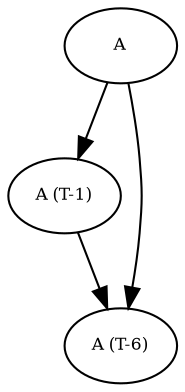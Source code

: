 digraph RGL__DirectedAdjacencyGraph {
    "A (T-1)" [
        fontsize = 8,
        label = "A (T-1)"
    ]

    "A (T-6)" [
        fontsize = 8,
        label = "A (T-6)"
    ]

    A [
        fontsize = 8,
        label = A
    ]

    "A (T-1)" -> "A (T-6)" [
        fontsize = 8
    ]

    A -> "A (T-6)" [
        fontsize = 8
    ]

    A -> "A (T-1)" [
        fontsize = 8
    ]
}
